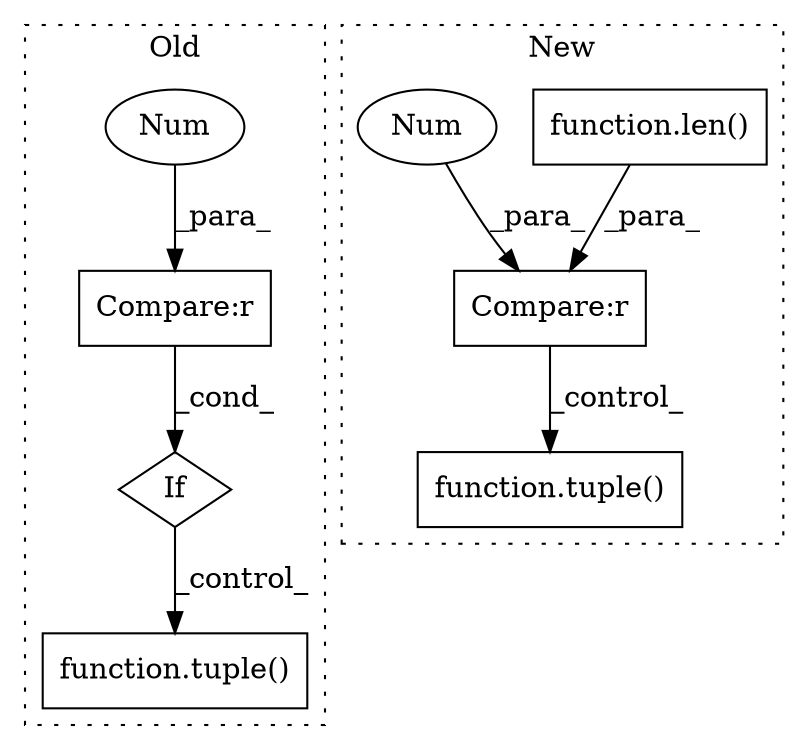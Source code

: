 digraph G {
subgraph cluster0 {
1 [label="function.tuple()" a="75" s="5296,5306" l="6,31" shape="box"];
6 [label="If" a="96" s="5197" l="3" shape="diamond"];
7 [label="Compare:r" a="40" s="5200" l="21" shape="box"];
8 [label="Num" a="76" s="5220" l="1" shape="ellipse"];
label = "Old";
style="dotted";
}
subgraph cluster1 {
2 [label="function.len()" a="75" s="5390,5400" l="4,1" shape="box"];
3 [label="Compare:r" a="40" s="5390" l="15" shape="box"];
4 [label="Num" a="76" s="5404" l="1" shape="ellipse"];
5 [label="function.tuple()" a="75" s="5373,5385" l="6,1" shape="box"];
label = "New";
style="dotted";
}
2 -> 3 [label="_para_"];
3 -> 5 [label="_control_"];
4 -> 3 [label="_para_"];
6 -> 1 [label="_control_"];
7 -> 6 [label="_cond_"];
8 -> 7 [label="_para_"];
}